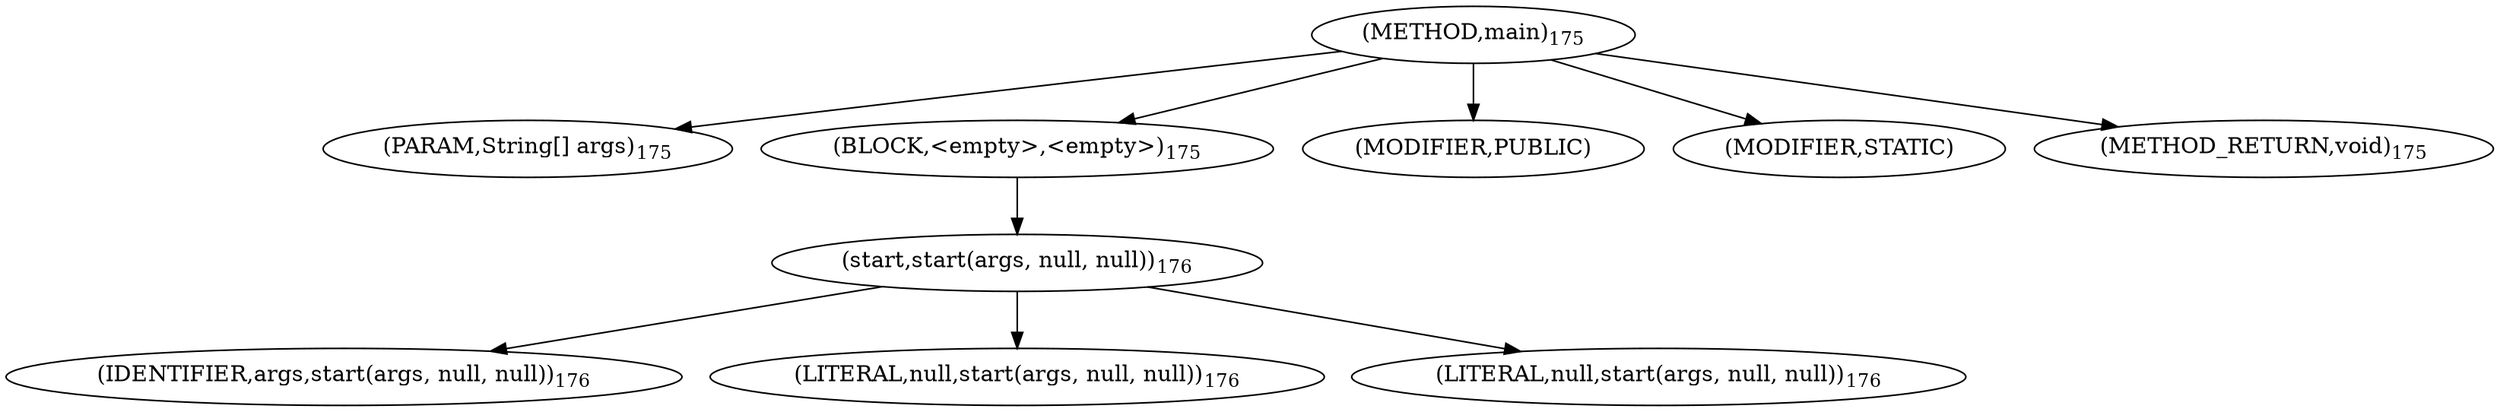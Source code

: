 digraph "main" {  
"199" [label = <(METHOD,main)<SUB>175</SUB>> ]
"200" [label = <(PARAM,String[] args)<SUB>175</SUB>> ]
"201" [label = <(BLOCK,&lt;empty&gt;,&lt;empty&gt;)<SUB>175</SUB>> ]
"202" [label = <(start,start(args, null, null))<SUB>176</SUB>> ]
"203" [label = <(IDENTIFIER,args,start(args, null, null))<SUB>176</SUB>> ]
"204" [label = <(LITERAL,null,start(args, null, null))<SUB>176</SUB>> ]
"205" [label = <(LITERAL,null,start(args, null, null))<SUB>176</SUB>> ]
"206" [label = <(MODIFIER,PUBLIC)> ]
"207" [label = <(MODIFIER,STATIC)> ]
"208" [label = <(METHOD_RETURN,void)<SUB>175</SUB>> ]
  "199" -> "200" 
  "199" -> "201" 
  "199" -> "206" 
  "199" -> "207" 
  "199" -> "208" 
  "201" -> "202" 
  "202" -> "203" 
  "202" -> "204" 
  "202" -> "205" 
}

